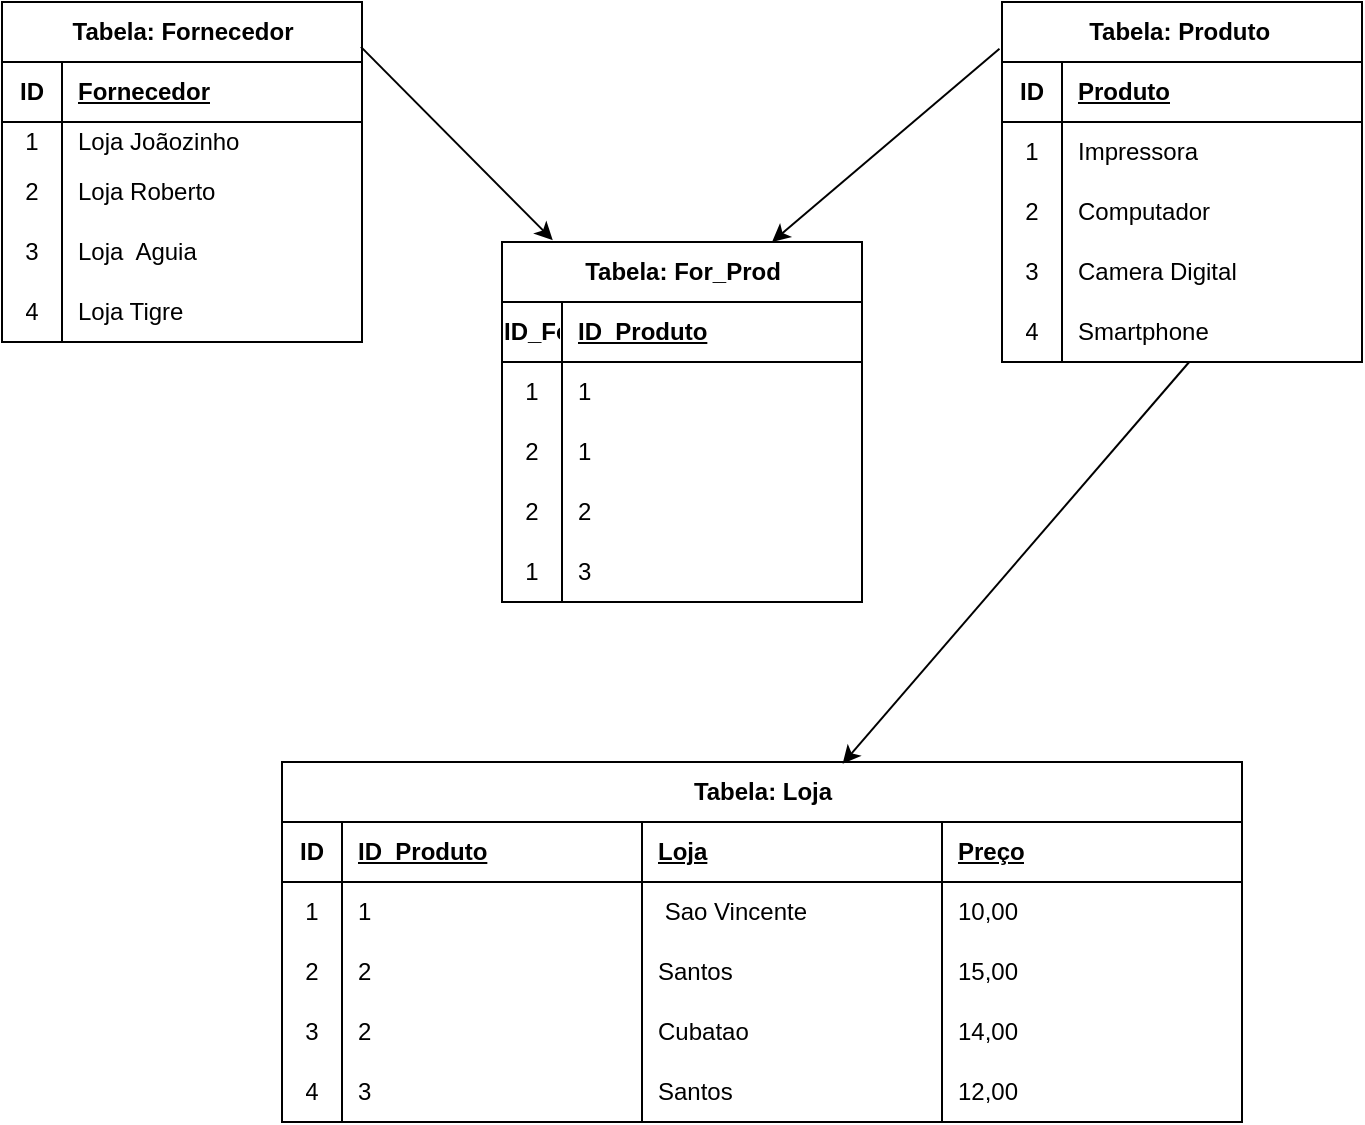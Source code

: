 <mxfile version="24.3.1" type="github">
  <diagram name="Página-1" id="irQHWwq9g7mHmYDzI0_c">
    <mxGraphModel dx="733" dy="390" grid="1" gridSize="10" guides="1" tooltips="1" connect="1" arrows="1" fold="1" page="1" pageScale="1" pageWidth="827" pageHeight="1169" math="0" shadow="0">
      <root>
        <mxCell id="0" />
        <mxCell id="1" parent="0" />
        <mxCell id="l-XwUfSiWkqCxbXkD1Pe-24" value="Tabela: Fornecedor" style="shape=table;startSize=30;container=1;collapsible=1;childLayout=tableLayout;fixedRows=1;rowLines=0;fontStyle=1;align=center;resizeLast=1;html=1;" vertex="1" parent="1">
          <mxGeometry x="80" y="20" width="180" height="170" as="geometry" />
        </mxCell>
        <mxCell id="l-XwUfSiWkqCxbXkD1Pe-25" value="" style="shape=tableRow;horizontal=0;startSize=0;swimlaneHead=0;swimlaneBody=0;fillColor=none;collapsible=0;dropTarget=0;points=[[0,0.5],[1,0.5]];portConstraint=eastwest;top=0;left=0;right=0;bottom=1;" vertex="1" parent="l-XwUfSiWkqCxbXkD1Pe-24">
          <mxGeometry y="30" width="180" height="30" as="geometry" />
        </mxCell>
        <mxCell id="l-XwUfSiWkqCxbXkD1Pe-26" value="ID" style="shape=partialRectangle;connectable=0;fillColor=none;top=0;left=0;bottom=0;right=0;fontStyle=1;overflow=hidden;whiteSpace=wrap;html=1;" vertex="1" parent="l-XwUfSiWkqCxbXkD1Pe-25">
          <mxGeometry width="30" height="30" as="geometry">
            <mxRectangle width="30" height="30" as="alternateBounds" />
          </mxGeometry>
        </mxCell>
        <mxCell id="l-XwUfSiWkqCxbXkD1Pe-27" value="Fornecedor" style="shape=partialRectangle;connectable=0;fillColor=none;top=0;left=0;bottom=0;right=0;align=left;spacingLeft=6;fontStyle=5;overflow=hidden;whiteSpace=wrap;html=1;" vertex="1" parent="l-XwUfSiWkqCxbXkD1Pe-25">
          <mxGeometry x="30" width="150" height="30" as="geometry">
            <mxRectangle width="150" height="30" as="alternateBounds" />
          </mxGeometry>
        </mxCell>
        <mxCell id="l-XwUfSiWkqCxbXkD1Pe-28" value="" style="shape=tableRow;horizontal=0;startSize=0;swimlaneHead=0;swimlaneBody=0;fillColor=none;collapsible=0;dropTarget=0;points=[[0,0.5],[1,0.5]];portConstraint=eastwest;top=0;left=0;right=0;bottom=0;" vertex="1" parent="l-XwUfSiWkqCxbXkD1Pe-24">
          <mxGeometry y="60" width="180" height="20" as="geometry" />
        </mxCell>
        <mxCell id="l-XwUfSiWkqCxbXkD1Pe-29" value="1" style="shape=partialRectangle;connectable=0;fillColor=none;top=0;left=0;bottom=0;right=0;editable=1;overflow=hidden;whiteSpace=wrap;html=1;" vertex="1" parent="l-XwUfSiWkqCxbXkD1Pe-28">
          <mxGeometry width="30" height="20" as="geometry">
            <mxRectangle width="30" height="20" as="alternateBounds" />
          </mxGeometry>
        </mxCell>
        <mxCell id="l-XwUfSiWkqCxbXkD1Pe-30" value="Loja Joãozinho&amp;nbsp;" style="shape=partialRectangle;connectable=0;fillColor=none;top=0;left=0;bottom=0;right=0;align=left;spacingLeft=6;overflow=hidden;whiteSpace=wrap;html=1;" vertex="1" parent="l-XwUfSiWkqCxbXkD1Pe-28">
          <mxGeometry x="30" width="150" height="20" as="geometry">
            <mxRectangle width="150" height="20" as="alternateBounds" />
          </mxGeometry>
        </mxCell>
        <mxCell id="l-XwUfSiWkqCxbXkD1Pe-31" value="" style="shape=tableRow;horizontal=0;startSize=0;swimlaneHead=0;swimlaneBody=0;fillColor=none;collapsible=0;dropTarget=0;points=[[0,0.5],[1,0.5]];portConstraint=eastwest;top=0;left=0;right=0;bottom=0;" vertex="1" parent="l-XwUfSiWkqCxbXkD1Pe-24">
          <mxGeometry y="80" width="180" height="30" as="geometry" />
        </mxCell>
        <mxCell id="l-XwUfSiWkqCxbXkD1Pe-32" value="2" style="shape=partialRectangle;connectable=0;fillColor=none;top=0;left=0;bottom=0;right=0;editable=1;overflow=hidden;whiteSpace=wrap;html=1;" vertex="1" parent="l-XwUfSiWkqCxbXkD1Pe-31">
          <mxGeometry width="30" height="30" as="geometry">
            <mxRectangle width="30" height="30" as="alternateBounds" />
          </mxGeometry>
        </mxCell>
        <mxCell id="l-XwUfSiWkqCxbXkD1Pe-33" value="Loja Roberto" style="shape=partialRectangle;connectable=0;fillColor=none;top=0;left=0;bottom=0;right=0;align=left;spacingLeft=6;overflow=hidden;whiteSpace=wrap;html=1;" vertex="1" parent="l-XwUfSiWkqCxbXkD1Pe-31">
          <mxGeometry x="30" width="150" height="30" as="geometry">
            <mxRectangle width="150" height="30" as="alternateBounds" />
          </mxGeometry>
        </mxCell>
        <mxCell id="l-XwUfSiWkqCxbXkD1Pe-34" value="" style="shape=tableRow;horizontal=0;startSize=0;swimlaneHead=0;swimlaneBody=0;fillColor=none;collapsible=0;dropTarget=0;points=[[0,0.5],[1,0.5]];portConstraint=eastwest;top=0;left=0;right=0;bottom=0;" vertex="1" parent="l-XwUfSiWkqCxbXkD1Pe-24">
          <mxGeometry y="110" width="180" height="30" as="geometry" />
        </mxCell>
        <mxCell id="l-XwUfSiWkqCxbXkD1Pe-35" value="3" style="shape=partialRectangle;connectable=0;fillColor=none;top=0;left=0;bottom=0;right=0;editable=1;overflow=hidden;whiteSpace=wrap;html=1;" vertex="1" parent="l-XwUfSiWkqCxbXkD1Pe-34">
          <mxGeometry width="30" height="30" as="geometry">
            <mxRectangle width="30" height="30" as="alternateBounds" />
          </mxGeometry>
        </mxCell>
        <mxCell id="l-XwUfSiWkqCxbXkD1Pe-36" value="Loja&amp;nbsp; Aguia&amp;nbsp;" style="shape=partialRectangle;connectable=0;fillColor=none;top=0;left=0;bottom=0;right=0;align=left;spacingLeft=6;overflow=hidden;whiteSpace=wrap;html=1;" vertex="1" parent="l-XwUfSiWkqCxbXkD1Pe-34">
          <mxGeometry x="30" width="150" height="30" as="geometry">
            <mxRectangle width="150" height="30" as="alternateBounds" />
          </mxGeometry>
        </mxCell>
        <mxCell id="l-XwUfSiWkqCxbXkD1Pe-37" value="" style="shape=tableRow;horizontal=0;startSize=0;swimlaneHead=0;swimlaneBody=0;fillColor=none;collapsible=0;dropTarget=0;points=[[0,0.5],[1,0.5]];portConstraint=eastwest;top=0;left=0;right=0;bottom=0;" vertex="1" parent="l-XwUfSiWkqCxbXkD1Pe-24">
          <mxGeometry y="140" width="180" height="30" as="geometry" />
        </mxCell>
        <mxCell id="l-XwUfSiWkqCxbXkD1Pe-38" value="4" style="shape=partialRectangle;connectable=0;fillColor=none;top=0;left=0;bottom=0;right=0;editable=1;overflow=hidden;whiteSpace=wrap;html=1;" vertex="1" parent="l-XwUfSiWkqCxbXkD1Pe-37">
          <mxGeometry width="30" height="30" as="geometry">
            <mxRectangle width="30" height="30" as="alternateBounds" />
          </mxGeometry>
        </mxCell>
        <mxCell id="l-XwUfSiWkqCxbXkD1Pe-39" value="Loja Tigre&amp;nbsp;" style="shape=partialRectangle;connectable=0;fillColor=none;top=0;left=0;bottom=0;right=0;align=left;spacingLeft=6;overflow=hidden;whiteSpace=wrap;html=1;" vertex="1" parent="l-XwUfSiWkqCxbXkD1Pe-37">
          <mxGeometry x="30" width="150" height="30" as="geometry">
            <mxRectangle width="150" height="30" as="alternateBounds" />
          </mxGeometry>
        </mxCell>
        <mxCell id="l-XwUfSiWkqCxbXkD1Pe-40" value="Tabela: For_Prod" style="shape=table;startSize=30;container=1;collapsible=1;childLayout=tableLayout;fixedRows=1;rowLines=0;fontStyle=1;align=center;resizeLast=1;html=1;" vertex="1" parent="1">
          <mxGeometry x="330" y="140" width="180" height="180" as="geometry" />
        </mxCell>
        <mxCell id="l-XwUfSiWkqCxbXkD1Pe-41" value="" style="shape=tableRow;horizontal=0;startSize=0;swimlaneHead=0;swimlaneBody=0;fillColor=none;collapsible=0;dropTarget=0;points=[[0,0.5],[1,0.5]];portConstraint=eastwest;top=0;left=0;right=0;bottom=1;" vertex="1" parent="l-XwUfSiWkqCxbXkD1Pe-40">
          <mxGeometry y="30" width="180" height="30" as="geometry" />
        </mxCell>
        <mxCell id="l-XwUfSiWkqCxbXkD1Pe-42" value="ID_Fornecedor&amp;nbsp;" style="shape=partialRectangle;connectable=0;fillColor=none;top=0;left=0;bottom=0;right=0;fontStyle=1;overflow=hidden;whiteSpace=wrap;html=1;" vertex="1" parent="l-XwUfSiWkqCxbXkD1Pe-41">
          <mxGeometry width="30" height="30" as="geometry">
            <mxRectangle width="30" height="30" as="alternateBounds" />
          </mxGeometry>
        </mxCell>
        <mxCell id="l-XwUfSiWkqCxbXkD1Pe-43" value="ID_Produto" style="shape=partialRectangle;connectable=0;fillColor=none;top=0;left=0;bottom=0;right=0;align=left;spacingLeft=6;fontStyle=5;overflow=hidden;whiteSpace=wrap;html=1;" vertex="1" parent="l-XwUfSiWkqCxbXkD1Pe-41">
          <mxGeometry x="30" width="150" height="30" as="geometry">
            <mxRectangle width="150" height="30" as="alternateBounds" />
          </mxGeometry>
        </mxCell>
        <mxCell id="l-XwUfSiWkqCxbXkD1Pe-44" value="" style="shape=tableRow;horizontal=0;startSize=0;swimlaneHead=0;swimlaneBody=0;fillColor=none;collapsible=0;dropTarget=0;points=[[0,0.5],[1,0.5]];portConstraint=eastwest;top=0;left=0;right=0;bottom=0;" vertex="1" parent="l-XwUfSiWkqCxbXkD1Pe-40">
          <mxGeometry y="60" width="180" height="30" as="geometry" />
        </mxCell>
        <mxCell id="l-XwUfSiWkqCxbXkD1Pe-45" value="1" style="shape=partialRectangle;connectable=0;fillColor=none;top=0;left=0;bottom=0;right=0;editable=1;overflow=hidden;whiteSpace=wrap;html=1;" vertex="1" parent="l-XwUfSiWkqCxbXkD1Pe-44">
          <mxGeometry width="30" height="30" as="geometry">
            <mxRectangle width="30" height="30" as="alternateBounds" />
          </mxGeometry>
        </mxCell>
        <mxCell id="l-XwUfSiWkqCxbXkD1Pe-46" value="1" style="shape=partialRectangle;connectable=0;fillColor=none;top=0;left=0;bottom=0;right=0;align=left;spacingLeft=6;overflow=hidden;whiteSpace=wrap;html=1;" vertex="1" parent="l-XwUfSiWkqCxbXkD1Pe-44">
          <mxGeometry x="30" width="150" height="30" as="geometry">
            <mxRectangle width="150" height="30" as="alternateBounds" />
          </mxGeometry>
        </mxCell>
        <mxCell id="l-XwUfSiWkqCxbXkD1Pe-47" value="" style="shape=tableRow;horizontal=0;startSize=0;swimlaneHead=0;swimlaneBody=0;fillColor=none;collapsible=0;dropTarget=0;points=[[0,0.5],[1,0.5]];portConstraint=eastwest;top=0;left=0;right=0;bottom=0;" vertex="1" parent="l-XwUfSiWkqCxbXkD1Pe-40">
          <mxGeometry y="90" width="180" height="30" as="geometry" />
        </mxCell>
        <mxCell id="l-XwUfSiWkqCxbXkD1Pe-48" value="2" style="shape=partialRectangle;connectable=0;fillColor=none;top=0;left=0;bottom=0;right=0;editable=1;overflow=hidden;whiteSpace=wrap;html=1;" vertex="1" parent="l-XwUfSiWkqCxbXkD1Pe-47">
          <mxGeometry width="30" height="30" as="geometry">
            <mxRectangle width="30" height="30" as="alternateBounds" />
          </mxGeometry>
        </mxCell>
        <mxCell id="l-XwUfSiWkqCxbXkD1Pe-49" value="1" style="shape=partialRectangle;connectable=0;fillColor=none;top=0;left=0;bottom=0;right=0;align=left;spacingLeft=6;overflow=hidden;whiteSpace=wrap;html=1;" vertex="1" parent="l-XwUfSiWkqCxbXkD1Pe-47">
          <mxGeometry x="30" width="150" height="30" as="geometry">
            <mxRectangle width="150" height="30" as="alternateBounds" />
          </mxGeometry>
        </mxCell>
        <mxCell id="l-XwUfSiWkqCxbXkD1Pe-50" value="" style="shape=tableRow;horizontal=0;startSize=0;swimlaneHead=0;swimlaneBody=0;fillColor=none;collapsible=0;dropTarget=0;points=[[0,0.5],[1,0.5]];portConstraint=eastwest;top=0;left=0;right=0;bottom=0;" vertex="1" parent="l-XwUfSiWkqCxbXkD1Pe-40">
          <mxGeometry y="120" width="180" height="30" as="geometry" />
        </mxCell>
        <mxCell id="l-XwUfSiWkqCxbXkD1Pe-51" value="2" style="shape=partialRectangle;connectable=0;fillColor=none;top=0;left=0;bottom=0;right=0;editable=1;overflow=hidden;whiteSpace=wrap;html=1;" vertex="1" parent="l-XwUfSiWkqCxbXkD1Pe-50">
          <mxGeometry width="30" height="30" as="geometry">
            <mxRectangle width="30" height="30" as="alternateBounds" />
          </mxGeometry>
        </mxCell>
        <mxCell id="l-XwUfSiWkqCxbXkD1Pe-52" value="2" style="shape=partialRectangle;connectable=0;fillColor=none;top=0;left=0;bottom=0;right=0;align=left;spacingLeft=6;overflow=hidden;whiteSpace=wrap;html=1;" vertex="1" parent="l-XwUfSiWkqCxbXkD1Pe-50">
          <mxGeometry x="30" width="150" height="30" as="geometry">
            <mxRectangle width="150" height="30" as="alternateBounds" />
          </mxGeometry>
        </mxCell>
        <mxCell id="l-XwUfSiWkqCxbXkD1Pe-53" value="" style="shape=tableRow;horizontal=0;startSize=0;swimlaneHead=0;swimlaneBody=0;fillColor=none;collapsible=0;dropTarget=0;points=[[0,0.5],[1,0.5]];portConstraint=eastwest;top=0;left=0;right=0;bottom=0;" vertex="1" parent="l-XwUfSiWkqCxbXkD1Pe-40">
          <mxGeometry y="150" width="180" height="30" as="geometry" />
        </mxCell>
        <mxCell id="l-XwUfSiWkqCxbXkD1Pe-54" value="1" style="shape=partialRectangle;connectable=0;fillColor=none;top=0;left=0;bottom=0;right=0;editable=1;overflow=hidden;whiteSpace=wrap;html=1;" vertex="1" parent="l-XwUfSiWkqCxbXkD1Pe-53">
          <mxGeometry width="30" height="30" as="geometry">
            <mxRectangle width="30" height="30" as="alternateBounds" />
          </mxGeometry>
        </mxCell>
        <mxCell id="l-XwUfSiWkqCxbXkD1Pe-55" value="3" style="shape=partialRectangle;connectable=0;fillColor=none;top=0;left=0;bottom=0;right=0;align=left;spacingLeft=6;overflow=hidden;whiteSpace=wrap;html=1;" vertex="1" parent="l-XwUfSiWkqCxbXkD1Pe-53">
          <mxGeometry x="30" width="150" height="30" as="geometry">
            <mxRectangle width="150" height="30" as="alternateBounds" />
          </mxGeometry>
        </mxCell>
        <mxCell id="l-XwUfSiWkqCxbXkD1Pe-56" value="Tabela: Produto&amp;nbsp;" style="shape=table;startSize=30;container=1;collapsible=1;childLayout=tableLayout;fixedRows=1;rowLines=0;fontStyle=1;align=center;resizeLast=1;html=1;" vertex="1" parent="1">
          <mxGeometry x="580" y="20" width="180" height="180" as="geometry" />
        </mxCell>
        <mxCell id="l-XwUfSiWkqCxbXkD1Pe-57" value="" style="shape=tableRow;horizontal=0;startSize=0;swimlaneHead=0;swimlaneBody=0;fillColor=none;collapsible=0;dropTarget=0;points=[[0,0.5],[1,0.5]];portConstraint=eastwest;top=0;left=0;right=0;bottom=1;" vertex="1" parent="l-XwUfSiWkqCxbXkD1Pe-56">
          <mxGeometry y="30" width="180" height="30" as="geometry" />
        </mxCell>
        <mxCell id="l-XwUfSiWkqCxbXkD1Pe-58" value="ID" style="shape=partialRectangle;connectable=0;fillColor=none;top=0;left=0;bottom=0;right=0;fontStyle=1;overflow=hidden;whiteSpace=wrap;html=1;" vertex="1" parent="l-XwUfSiWkqCxbXkD1Pe-57">
          <mxGeometry width="30" height="30" as="geometry">
            <mxRectangle width="30" height="30" as="alternateBounds" />
          </mxGeometry>
        </mxCell>
        <mxCell id="l-XwUfSiWkqCxbXkD1Pe-59" value="Produto" style="shape=partialRectangle;connectable=0;fillColor=none;top=0;left=0;bottom=0;right=0;align=left;spacingLeft=6;fontStyle=5;overflow=hidden;whiteSpace=wrap;html=1;" vertex="1" parent="l-XwUfSiWkqCxbXkD1Pe-57">
          <mxGeometry x="30" width="150" height="30" as="geometry">
            <mxRectangle width="150" height="30" as="alternateBounds" />
          </mxGeometry>
        </mxCell>
        <mxCell id="l-XwUfSiWkqCxbXkD1Pe-60" value="" style="shape=tableRow;horizontal=0;startSize=0;swimlaneHead=0;swimlaneBody=0;fillColor=none;collapsible=0;dropTarget=0;points=[[0,0.5],[1,0.5]];portConstraint=eastwest;top=0;left=0;right=0;bottom=0;" vertex="1" parent="l-XwUfSiWkqCxbXkD1Pe-56">
          <mxGeometry y="60" width="180" height="30" as="geometry" />
        </mxCell>
        <mxCell id="l-XwUfSiWkqCxbXkD1Pe-61" value="1" style="shape=partialRectangle;connectable=0;fillColor=none;top=0;left=0;bottom=0;right=0;editable=1;overflow=hidden;whiteSpace=wrap;html=1;" vertex="1" parent="l-XwUfSiWkqCxbXkD1Pe-60">
          <mxGeometry width="30" height="30" as="geometry">
            <mxRectangle width="30" height="30" as="alternateBounds" />
          </mxGeometry>
        </mxCell>
        <mxCell id="l-XwUfSiWkqCxbXkD1Pe-62" value="Impressora" style="shape=partialRectangle;connectable=0;fillColor=none;top=0;left=0;bottom=0;right=0;align=left;spacingLeft=6;overflow=hidden;whiteSpace=wrap;html=1;" vertex="1" parent="l-XwUfSiWkqCxbXkD1Pe-60">
          <mxGeometry x="30" width="150" height="30" as="geometry">
            <mxRectangle width="150" height="30" as="alternateBounds" />
          </mxGeometry>
        </mxCell>
        <mxCell id="l-XwUfSiWkqCxbXkD1Pe-63" value="" style="shape=tableRow;horizontal=0;startSize=0;swimlaneHead=0;swimlaneBody=0;fillColor=none;collapsible=0;dropTarget=0;points=[[0,0.5],[1,0.5]];portConstraint=eastwest;top=0;left=0;right=0;bottom=0;" vertex="1" parent="l-XwUfSiWkqCxbXkD1Pe-56">
          <mxGeometry y="90" width="180" height="30" as="geometry" />
        </mxCell>
        <mxCell id="l-XwUfSiWkqCxbXkD1Pe-64" value="2" style="shape=partialRectangle;connectable=0;fillColor=none;top=0;left=0;bottom=0;right=0;editable=1;overflow=hidden;whiteSpace=wrap;html=1;" vertex="1" parent="l-XwUfSiWkqCxbXkD1Pe-63">
          <mxGeometry width="30" height="30" as="geometry">
            <mxRectangle width="30" height="30" as="alternateBounds" />
          </mxGeometry>
        </mxCell>
        <mxCell id="l-XwUfSiWkqCxbXkD1Pe-65" value="Computador" style="shape=partialRectangle;connectable=0;fillColor=none;top=0;left=0;bottom=0;right=0;align=left;spacingLeft=6;overflow=hidden;whiteSpace=wrap;html=1;" vertex="1" parent="l-XwUfSiWkqCxbXkD1Pe-63">
          <mxGeometry x="30" width="150" height="30" as="geometry">
            <mxRectangle width="150" height="30" as="alternateBounds" />
          </mxGeometry>
        </mxCell>
        <mxCell id="l-XwUfSiWkqCxbXkD1Pe-66" value="" style="shape=tableRow;horizontal=0;startSize=0;swimlaneHead=0;swimlaneBody=0;fillColor=none;collapsible=0;dropTarget=0;points=[[0,0.5],[1,0.5]];portConstraint=eastwest;top=0;left=0;right=0;bottom=0;" vertex="1" parent="l-XwUfSiWkqCxbXkD1Pe-56">
          <mxGeometry y="120" width="180" height="30" as="geometry" />
        </mxCell>
        <mxCell id="l-XwUfSiWkqCxbXkD1Pe-67" value="3" style="shape=partialRectangle;connectable=0;fillColor=none;top=0;left=0;bottom=0;right=0;editable=1;overflow=hidden;whiteSpace=wrap;html=1;" vertex="1" parent="l-XwUfSiWkqCxbXkD1Pe-66">
          <mxGeometry width="30" height="30" as="geometry">
            <mxRectangle width="30" height="30" as="alternateBounds" />
          </mxGeometry>
        </mxCell>
        <mxCell id="l-XwUfSiWkqCxbXkD1Pe-68" value="Camera Digital" style="shape=partialRectangle;connectable=0;fillColor=none;top=0;left=0;bottom=0;right=0;align=left;spacingLeft=6;overflow=hidden;whiteSpace=wrap;html=1;" vertex="1" parent="l-XwUfSiWkqCxbXkD1Pe-66">
          <mxGeometry x="30" width="150" height="30" as="geometry">
            <mxRectangle width="150" height="30" as="alternateBounds" />
          </mxGeometry>
        </mxCell>
        <mxCell id="l-XwUfSiWkqCxbXkD1Pe-82" value="" style="shape=tableRow;horizontal=0;startSize=0;swimlaneHead=0;swimlaneBody=0;fillColor=none;collapsible=0;dropTarget=0;points=[[0,0.5],[1,0.5]];portConstraint=eastwest;top=0;left=0;right=0;bottom=0;" vertex="1" parent="l-XwUfSiWkqCxbXkD1Pe-56">
          <mxGeometry y="150" width="180" height="30" as="geometry" />
        </mxCell>
        <mxCell id="l-XwUfSiWkqCxbXkD1Pe-83" value="4" style="shape=partialRectangle;connectable=0;fillColor=none;top=0;left=0;bottom=0;right=0;editable=1;overflow=hidden;whiteSpace=wrap;html=1;" vertex="1" parent="l-XwUfSiWkqCxbXkD1Pe-82">
          <mxGeometry width="30" height="30" as="geometry">
            <mxRectangle width="30" height="30" as="alternateBounds" />
          </mxGeometry>
        </mxCell>
        <mxCell id="l-XwUfSiWkqCxbXkD1Pe-84" value="Smartphone&amp;nbsp;" style="shape=partialRectangle;connectable=0;fillColor=none;top=0;left=0;bottom=0;right=0;align=left;spacingLeft=6;overflow=hidden;whiteSpace=wrap;html=1;" vertex="1" parent="l-XwUfSiWkqCxbXkD1Pe-82">
          <mxGeometry x="30" width="150" height="30" as="geometry">
            <mxRectangle width="150" height="30" as="alternateBounds" />
          </mxGeometry>
        </mxCell>
        <mxCell id="l-XwUfSiWkqCxbXkD1Pe-85" value="Tabela: Loja" style="shape=table;startSize=30;container=1;collapsible=1;childLayout=tableLayout;fixedRows=1;rowLines=0;fontStyle=1;align=center;resizeLast=1;html=1;" vertex="1" parent="1">
          <mxGeometry x="220" y="400" width="480" height="180" as="geometry" />
        </mxCell>
        <mxCell id="l-XwUfSiWkqCxbXkD1Pe-86" value="" style="shape=tableRow;horizontal=0;startSize=0;swimlaneHead=0;swimlaneBody=0;fillColor=none;collapsible=0;dropTarget=0;points=[[0,0.5],[1,0.5]];portConstraint=eastwest;top=0;left=0;right=0;bottom=1;" vertex="1" parent="l-XwUfSiWkqCxbXkD1Pe-85">
          <mxGeometry y="30" width="480" height="30" as="geometry" />
        </mxCell>
        <mxCell id="l-XwUfSiWkqCxbXkD1Pe-87" value="ID" style="shape=partialRectangle;connectable=0;fillColor=none;top=0;left=0;bottom=0;right=0;fontStyle=1;overflow=hidden;whiteSpace=wrap;html=1;" vertex="1" parent="l-XwUfSiWkqCxbXkD1Pe-86">
          <mxGeometry width="30" height="30" as="geometry">
            <mxRectangle width="30" height="30" as="alternateBounds" />
          </mxGeometry>
        </mxCell>
        <mxCell id="l-XwUfSiWkqCxbXkD1Pe-106" value="ID_Produto" style="shape=partialRectangle;connectable=0;fillColor=none;top=0;left=0;bottom=0;right=0;align=left;spacingLeft=6;fontStyle=5;overflow=hidden;whiteSpace=wrap;html=1;" vertex="1" parent="l-XwUfSiWkqCxbXkD1Pe-86">
          <mxGeometry x="30" width="150" height="30" as="geometry">
            <mxRectangle width="150" height="30" as="alternateBounds" />
          </mxGeometry>
        </mxCell>
        <mxCell id="l-XwUfSiWkqCxbXkD1Pe-110" value="Loja" style="shape=partialRectangle;connectable=0;fillColor=none;top=0;left=0;bottom=0;right=0;align=left;spacingLeft=6;fontStyle=5;overflow=hidden;whiteSpace=wrap;html=1;" vertex="1" parent="l-XwUfSiWkqCxbXkD1Pe-86">
          <mxGeometry x="180" width="150" height="30" as="geometry">
            <mxRectangle width="150" height="30" as="alternateBounds" />
          </mxGeometry>
        </mxCell>
        <mxCell id="l-XwUfSiWkqCxbXkD1Pe-88" value="Preço" style="shape=partialRectangle;connectable=0;fillColor=none;top=0;left=0;bottom=0;right=0;align=left;spacingLeft=6;fontStyle=5;overflow=hidden;whiteSpace=wrap;html=1;" vertex="1" parent="l-XwUfSiWkqCxbXkD1Pe-86">
          <mxGeometry x="330" width="150" height="30" as="geometry">
            <mxRectangle width="150" height="30" as="alternateBounds" />
          </mxGeometry>
        </mxCell>
        <mxCell id="l-XwUfSiWkqCxbXkD1Pe-89" value="" style="shape=tableRow;horizontal=0;startSize=0;swimlaneHead=0;swimlaneBody=0;fillColor=none;collapsible=0;dropTarget=0;points=[[0,0.5],[1,0.5]];portConstraint=eastwest;top=0;left=0;right=0;bottom=0;" vertex="1" parent="l-XwUfSiWkqCxbXkD1Pe-85">
          <mxGeometry y="60" width="480" height="30" as="geometry" />
        </mxCell>
        <mxCell id="l-XwUfSiWkqCxbXkD1Pe-90" value="1" style="shape=partialRectangle;connectable=0;fillColor=none;top=0;left=0;bottom=0;right=0;editable=1;overflow=hidden;whiteSpace=wrap;html=1;" vertex="1" parent="l-XwUfSiWkqCxbXkD1Pe-89">
          <mxGeometry width="30" height="30" as="geometry">
            <mxRectangle width="30" height="30" as="alternateBounds" />
          </mxGeometry>
        </mxCell>
        <mxCell id="l-XwUfSiWkqCxbXkD1Pe-107" value="1" style="shape=partialRectangle;connectable=0;fillColor=none;top=0;left=0;bottom=0;right=0;align=left;spacingLeft=6;overflow=hidden;whiteSpace=wrap;html=1;" vertex="1" parent="l-XwUfSiWkqCxbXkD1Pe-89">
          <mxGeometry x="30" width="150" height="30" as="geometry">
            <mxRectangle width="150" height="30" as="alternateBounds" />
          </mxGeometry>
        </mxCell>
        <mxCell id="l-XwUfSiWkqCxbXkD1Pe-111" value="&amp;nbsp;Sao Vincente" style="shape=partialRectangle;connectable=0;fillColor=none;top=0;left=0;bottom=0;right=0;align=left;spacingLeft=6;overflow=hidden;whiteSpace=wrap;html=1;" vertex="1" parent="l-XwUfSiWkqCxbXkD1Pe-89">
          <mxGeometry x="180" width="150" height="30" as="geometry">
            <mxRectangle width="150" height="30" as="alternateBounds" />
          </mxGeometry>
        </mxCell>
        <mxCell id="l-XwUfSiWkqCxbXkD1Pe-91" value="10,00" style="shape=partialRectangle;connectable=0;fillColor=none;top=0;left=0;bottom=0;right=0;align=left;spacingLeft=6;overflow=hidden;whiteSpace=wrap;html=1;" vertex="1" parent="l-XwUfSiWkqCxbXkD1Pe-89">
          <mxGeometry x="330" width="150" height="30" as="geometry">
            <mxRectangle width="150" height="30" as="alternateBounds" />
          </mxGeometry>
        </mxCell>
        <mxCell id="l-XwUfSiWkqCxbXkD1Pe-92" value="" style="shape=tableRow;horizontal=0;startSize=0;swimlaneHead=0;swimlaneBody=0;fillColor=none;collapsible=0;dropTarget=0;points=[[0,0.5],[1,0.5]];portConstraint=eastwest;top=0;left=0;right=0;bottom=0;" vertex="1" parent="l-XwUfSiWkqCxbXkD1Pe-85">
          <mxGeometry y="90" width="480" height="30" as="geometry" />
        </mxCell>
        <mxCell id="l-XwUfSiWkqCxbXkD1Pe-93" value="2" style="shape=partialRectangle;connectable=0;fillColor=none;top=0;left=0;bottom=0;right=0;editable=1;overflow=hidden;whiteSpace=wrap;html=1;" vertex="1" parent="l-XwUfSiWkqCxbXkD1Pe-92">
          <mxGeometry width="30" height="30" as="geometry">
            <mxRectangle width="30" height="30" as="alternateBounds" />
          </mxGeometry>
        </mxCell>
        <mxCell id="l-XwUfSiWkqCxbXkD1Pe-108" value="2" style="shape=partialRectangle;connectable=0;fillColor=none;top=0;left=0;bottom=0;right=0;align=left;spacingLeft=6;overflow=hidden;whiteSpace=wrap;html=1;" vertex="1" parent="l-XwUfSiWkqCxbXkD1Pe-92">
          <mxGeometry x="30" width="150" height="30" as="geometry">
            <mxRectangle width="150" height="30" as="alternateBounds" />
          </mxGeometry>
        </mxCell>
        <mxCell id="l-XwUfSiWkqCxbXkD1Pe-112" value="Santos" style="shape=partialRectangle;connectable=0;fillColor=none;top=0;left=0;bottom=0;right=0;align=left;spacingLeft=6;overflow=hidden;whiteSpace=wrap;html=1;" vertex="1" parent="l-XwUfSiWkqCxbXkD1Pe-92">
          <mxGeometry x="180" width="150" height="30" as="geometry">
            <mxRectangle width="150" height="30" as="alternateBounds" />
          </mxGeometry>
        </mxCell>
        <mxCell id="l-XwUfSiWkqCxbXkD1Pe-94" value="15,00" style="shape=partialRectangle;connectable=0;fillColor=none;top=0;left=0;bottom=0;right=0;align=left;spacingLeft=6;overflow=hidden;whiteSpace=wrap;html=1;" vertex="1" parent="l-XwUfSiWkqCxbXkD1Pe-92">
          <mxGeometry x="330" width="150" height="30" as="geometry">
            <mxRectangle width="150" height="30" as="alternateBounds" />
          </mxGeometry>
        </mxCell>
        <mxCell id="l-XwUfSiWkqCxbXkD1Pe-95" value="" style="shape=tableRow;horizontal=0;startSize=0;swimlaneHead=0;swimlaneBody=0;fillColor=none;collapsible=0;dropTarget=0;points=[[0,0.5],[1,0.5]];portConstraint=eastwest;top=0;left=0;right=0;bottom=0;" vertex="1" parent="l-XwUfSiWkqCxbXkD1Pe-85">
          <mxGeometry y="120" width="480" height="30" as="geometry" />
        </mxCell>
        <mxCell id="l-XwUfSiWkqCxbXkD1Pe-96" value="3" style="shape=partialRectangle;connectable=0;fillColor=none;top=0;left=0;bottom=0;right=0;editable=1;overflow=hidden;whiteSpace=wrap;html=1;" vertex="1" parent="l-XwUfSiWkqCxbXkD1Pe-95">
          <mxGeometry width="30" height="30" as="geometry">
            <mxRectangle width="30" height="30" as="alternateBounds" />
          </mxGeometry>
        </mxCell>
        <mxCell id="l-XwUfSiWkqCxbXkD1Pe-109" value="2" style="shape=partialRectangle;connectable=0;fillColor=none;top=0;left=0;bottom=0;right=0;align=left;spacingLeft=6;overflow=hidden;whiteSpace=wrap;html=1;" vertex="1" parent="l-XwUfSiWkqCxbXkD1Pe-95">
          <mxGeometry x="30" width="150" height="30" as="geometry">
            <mxRectangle width="150" height="30" as="alternateBounds" />
          </mxGeometry>
        </mxCell>
        <mxCell id="l-XwUfSiWkqCxbXkD1Pe-113" value="Cubatao" style="shape=partialRectangle;connectable=0;fillColor=none;top=0;left=0;bottom=0;right=0;align=left;spacingLeft=6;overflow=hidden;whiteSpace=wrap;html=1;" vertex="1" parent="l-XwUfSiWkqCxbXkD1Pe-95">
          <mxGeometry x="180" width="150" height="30" as="geometry">
            <mxRectangle width="150" height="30" as="alternateBounds" />
          </mxGeometry>
        </mxCell>
        <mxCell id="l-XwUfSiWkqCxbXkD1Pe-97" value="14,00" style="shape=partialRectangle;connectable=0;fillColor=none;top=0;left=0;bottom=0;right=0;align=left;spacingLeft=6;overflow=hidden;whiteSpace=wrap;html=1;" vertex="1" parent="l-XwUfSiWkqCxbXkD1Pe-95">
          <mxGeometry x="330" width="150" height="30" as="geometry">
            <mxRectangle width="150" height="30" as="alternateBounds" />
          </mxGeometry>
        </mxCell>
        <mxCell id="l-XwUfSiWkqCxbXkD1Pe-135" value="" style="shape=tableRow;horizontal=0;startSize=0;swimlaneHead=0;swimlaneBody=0;fillColor=none;collapsible=0;dropTarget=0;points=[[0,0.5],[1,0.5]];portConstraint=eastwest;top=0;left=0;right=0;bottom=0;" vertex="1" parent="l-XwUfSiWkqCxbXkD1Pe-85">
          <mxGeometry y="150" width="480" height="30" as="geometry" />
        </mxCell>
        <mxCell id="l-XwUfSiWkqCxbXkD1Pe-136" value="4" style="shape=partialRectangle;connectable=0;fillColor=none;top=0;left=0;bottom=0;right=0;editable=1;overflow=hidden;whiteSpace=wrap;html=1;" vertex="1" parent="l-XwUfSiWkqCxbXkD1Pe-135">
          <mxGeometry width="30" height="30" as="geometry">
            <mxRectangle width="30" height="30" as="alternateBounds" />
          </mxGeometry>
        </mxCell>
        <mxCell id="l-XwUfSiWkqCxbXkD1Pe-137" value="3" style="shape=partialRectangle;connectable=0;fillColor=none;top=0;left=0;bottom=0;right=0;align=left;spacingLeft=6;overflow=hidden;whiteSpace=wrap;html=1;" vertex="1" parent="l-XwUfSiWkqCxbXkD1Pe-135">
          <mxGeometry x="30" width="150" height="30" as="geometry">
            <mxRectangle width="150" height="30" as="alternateBounds" />
          </mxGeometry>
        </mxCell>
        <mxCell id="l-XwUfSiWkqCxbXkD1Pe-138" value="Santos" style="shape=partialRectangle;connectable=0;fillColor=none;top=0;left=0;bottom=0;right=0;align=left;spacingLeft=6;overflow=hidden;whiteSpace=wrap;html=1;" vertex="1" parent="l-XwUfSiWkqCxbXkD1Pe-135">
          <mxGeometry x="180" width="150" height="30" as="geometry">
            <mxRectangle width="150" height="30" as="alternateBounds" />
          </mxGeometry>
        </mxCell>
        <mxCell id="l-XwUfSiWkqCxbXkD1Pe-139" value="12,00" style="shape=partialRectangle;connectable=0;fillColor=none;top=0;left=0;bottom=0;right=0;align=left;spacingLeft=6;overflow=hidden;whiteSpace=wrap;html=1;" vertex="1" parent="l-XwUfSiWkqCxbXkD1Pe-135">
          <mxGeometry x="330" width="150" height="30" as="geometry">
            <mxRectangle width="150" height="30" as="alternateBounds" />
          </mxGeometry>
        </mxCell>
        <mxCell id="l-XwUfSiWkqCxbXkD1Pe-140" value="" style="endArrow=classic;html=1;rounded=0;entryX=0.141;entryY=-0.005;entryDx=0;entryDy=0;entryPerimeter=0;exitX=0.997;exitY=0.132;exitDx=0;exitDy=0;exitPerimeter=0;" edge="1" parent="1" source="l-XwUfSiWkqCxbXkD1Pe-24" target="l-XwUfSiWkqCxbXkD1Pe-40">
          <mxGeometry width="50" height="50" relative="1" as="geometry">
            <mxPoint x="270" y="80" as="sourcePoint" />
            <mxPoint x="330" y="120" as="targetPoint" />
          </mxGeometry>
        </mxCell>
        <mxCell id="l-XwUfSiWkqCxbXkD1Pe-141" value="" style="endArrow=classic;html=1;rounded=0;entryX=0.75;entryY=0;entryDx=0;entryDy=0;exitX=-0.007;exitY=0.13;exitDx=0;exitDy=0;exitPerimeter=0;" edge="1" parent="1" source="l-XwUfSiWkqCxbXkD1Pe-56" target="l-XwUfSiWkqCxbXkD1Pe-40">
          <mxGeometry width="50" height="50" relative="1" as="geometry">
            <mxPoint x="550" y="50" as="sourcePoint" />
            <mxPoint x="530" y="100" as="targetPoint" />
          </mxGeometry>
        </mxCell>
        <mxCell id="l-XwUfSiWkqCxbXkD1Pe-144" value="" style="endArrow=classic;html=1;rounded=0;entryX=0.584;entryY=0.005;entryDx=0;entryDy=0;entryPerimeter=0;exitX=0.52;exitY=1;exitDx=0;exitDy=0;exitPerimeter=0;" edge="1" parent="1" source="l-XwUfSiWkqCxbXkD1Pe-82" target="l-XwUfSiWkqCxbXkD1Pe-85">
          <mxGeometry width="50" height="50" relative="1" as="geometry">
            <mxPoint x="660" y="210" as="sourcePoint" />
            <mxPoint x="620" y="250" as="targetPoint" />
          </mxGeometry>
        </mxCell>
      </root>
    </mxGraphModel>
  </diagram>
</mxfile>
